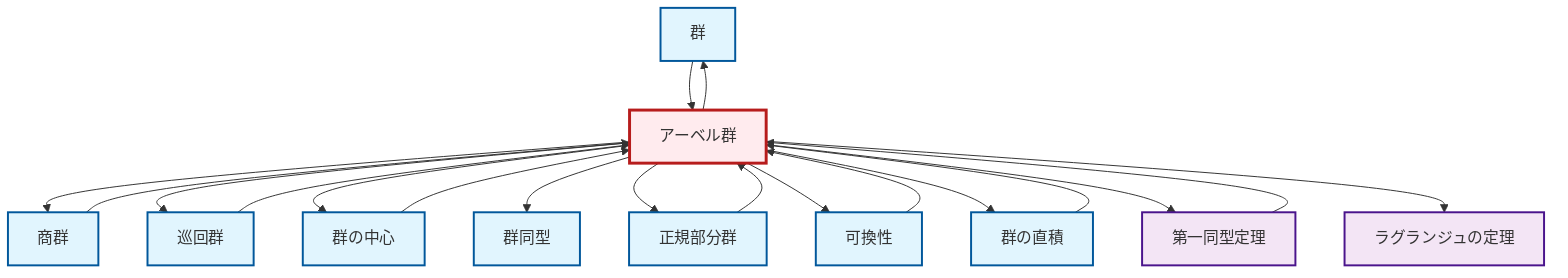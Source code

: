 graph TD
    classDef definition fill:#e1f5fe,stroke:#01579b,stroke-width:2px
    classDef theorem fill:#f3e5f5,stroke:#4a148c,stroke-width:2px
    classDef axiom fill:#fff3e0,stroke:#e65100,stroke-width:2px
    classDef example fill:#e8f5e9,stroke:#1b5e20,stroke-width:2px
    classDef current fill:#ffebee,stroke:#b71c1c,stroke-width:3px
    thm-lagrange["ラグランジュの定理"]:::theorem
    def-group["群"]:::definition
    def-direct-product["群の直積"]:::definition
    def-abelian-group["アーベル群"]:::definition
    thm-first-isomorphism["第一同型定理"]:::theorem
    def-quotient-group["商群"]:::definition
    def-center-of-group["群の中心"]:::definition
    def-isomorphism["群同型"]:::definition
    def-commutativity["可換性"]:::definition
    def-normal-subgroup["正規部分群"]:::definition
    def-cyclic-group["巡回群"]:::definition
    def-abelian-group --> def-quotient-group
    def-group --> def-abelian-group
    def-abelian-group --> def-cyclic-group
    def-abelian-group --> def-center-of-group
    def-normal-subgroup --> def-abelian-group
    def-abelian-group --> def-isomorphism
    def-commutativity --> def-abelian-group
    def-abelian-group --> def-normal-subgroup
    def-abelian-group --> def-commutativity
    def-abelian-group --> def-group
    def-abelian-group --> def-direct-product
    def-abelian-group --> thm-first-isomorphism
    def-cyclic-group --> def-abelian-group
    def-abelian-group --> thm-lagrange
    def-quotient-group --> def-abelian-group
    def-center-of-group --> def-abelian-group
    thm-first-isomorphism --> def-abelian-group
    def-direct-product --> def-abelian-group
    class def-abelian-group current